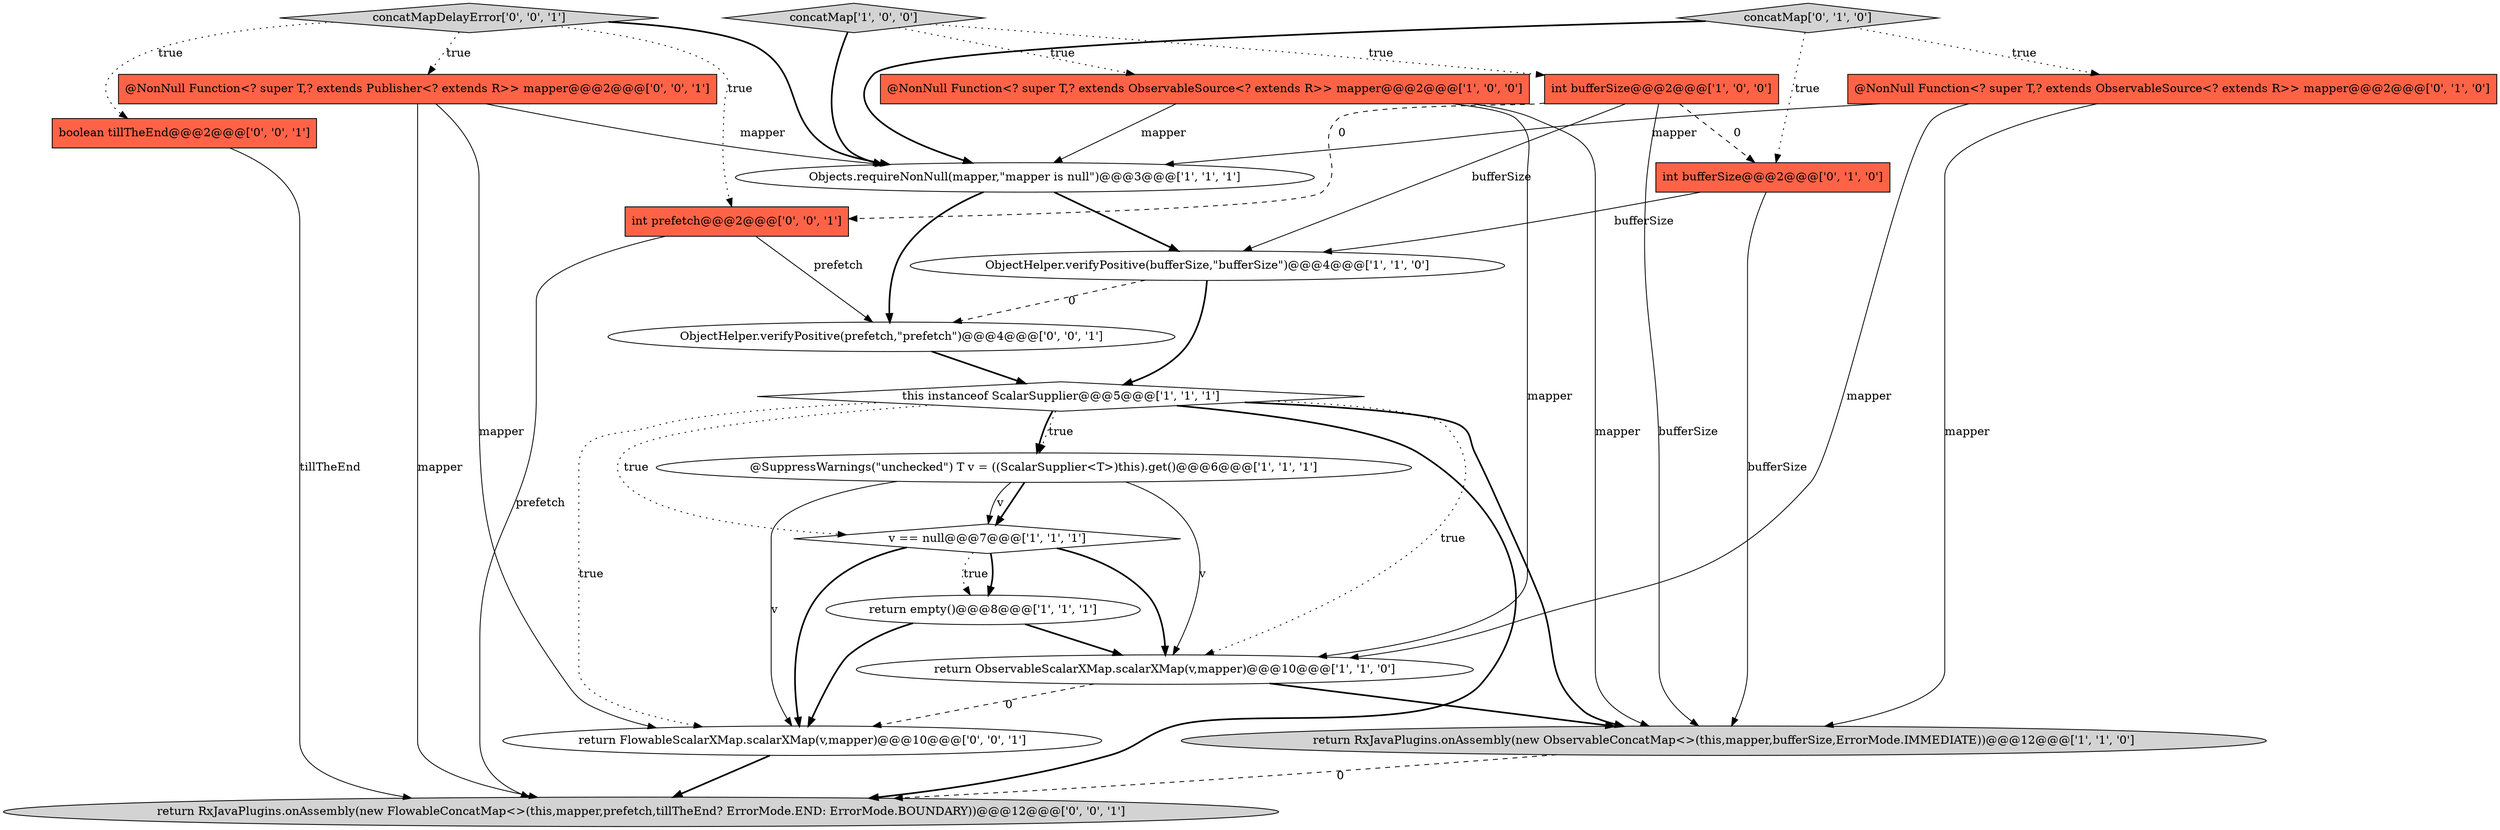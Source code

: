 digraph {
14 [style = filled, label = "concatMapDelayError['0', '0', '1']", fillcolor = lightgray, shape = diamond image = "AAA0AAABBB3BBB"];
1 [style = filled, label = "return empty()@@@8@@@['1', '1', '1']", fillcolor = white, shape = ellipse image = "AAA0AAABBB1BBB"];
8 [style = filled, label = "this instanceof ScalarSupplier@@@5@@@['1', '1', '1']", fillcolor = white, shape = diamond image = "AAA0AAABBB1BBB"];
13 [style = filled, label = "int bufferSize@@@2@@@['0', '1', '0']", fillcolor = tomato, shape = box image = "AAA1AAABBB2BBB"];
19 [style = filled, label = "int prefetch@@@2@@@['0', '0', '1']", fillcolor = tomato, shape = box image = "AAA0AAABBB3BBB"];
4 [style = filled, label = "Objects.requireNonNull(mapper,\"mapper is null\")@@@3@@@['1', '1', '1']", fillcolor = white, shape = ellipse image = "AAA0AAABBB1BBB"];
7 [style = filled, label = "@SuppressWarnings(\"unchecked\") T v = ((ScalarSupplier<T>)this).get()@@@6@@@['1', '1', '1']", fillcolor = white, shape = ellipse image = "AAA0AAABBB1BBB"];
9 [style = filled, label = "int bufferSize@@@2@@@['1', '0', '0']", fillcolor = tomato, shape = box image = "AAA1AAABBB1BBB"];
20 [style = filled, label = "return RxJavaPlugins.onAssembly(new FlowableConcatMap<>(this,mapper,prefetch,tillTheEnd? ErrorMode.END: ErrorMode.BOUNDARY))@@@12@@@['0', '0', '1']", fillcolor = lightgray, shape = ellipse image = "AAA0AAABBB3BBB"];
17 [style = filled, label = "@NonNull Function<? super T,? extends Publisher<? extends R>> mapper@@@2@@@['0', '0', '1']", fillcolor = tomato, shape = box image = "AAA0AAABBB3BBB"];
15 [style = filled, label = "return FlowableScalarXMap.scalarXMap(v,mapper)@@@10@@@['0', '0', '1']", fillcolor = white, shape = ellipse image = "AAA0AAABBB3BBB"];
6 [style = filled, label = "@NonNull Function<? super T,? extends ObservableSource<? extends R>> mapper@@@2@@@['1', '0', '0']", fillcolor = tomato, shape = box image = "AAA0AAABBB1BBB"];
0 [style = filled, label = "return ObservableScalarXMap.scalarXMap(v,mapper)@@@10@@@['1', '1', '0']", fillcolor = white, shape = ellipse image = "AAA0AAABBB1BBB"];
16 [style = filled, label = "ObjectHelper.verifyPositive(prefetch,\"prefetch\")@@@4@@@['0', '0', '1']", fillcolor = white, shape = ellipse image = "AAA0AAABBB3BBB"];
5 [style = filled, label = "concatMap['1', '0', '0']", fillcolor = lightgray, shape = diamond image = "AAA0AAABBB1BBB"];
18 [style = filled, label = "boolean tillTheEnd@@@2@@@['0', '0', '1']", fillcolor = tomato, shape = box image = "AAA0AAABBB3BBB"];
11 [style = filled, label = "concatMap['0', '1', '0']", fillcolor = lightgray, shape = diamond image = "AAA0AAABBB2BBB"];
12 [style = filled, label = "@NonNull Function<? super T,? extends ObservableSource<? extends R>> mapper@@@2@@@['0', '1', '0']", fillcolor = tomato, shape = box image = "AAA0AAABBB2BBB"];
2 [style = filled, label = "v == null@@@7@@@['1', '1', '1']", fillcolor = white, shape = diamond image = "AAA0AAABBB1BBB"];
3 [style = filled, label = "return RxJavaPlugins.onAssembly(new ObservableConcatMap<>(this,mapper,bufferSize,ErrorMode.IMMEDIATE))@@@12@@@['1', '1', '0']", fillcolor = lightgray, shape = ellipse image = "AAA0AAABBB1BBB"];
10 [style = filled, label = "ObjectHelper.verifyPositive(bufferSize,\"bufferSize\")@@@4@@@['1', '1', '0']", fillcolor = white, shape = ellipse image = "AAA0AAABBB1BBB"];
0->3 [style = bold, label=""];
4->10 [style = bold, label=""];
18->20 [style = solid, label="tillTheEnd"];
14->19 [style = dotted, label="true"];
12->0 [style = solid, label="mapper"];
16->8 [style = bold, label=""];
7->15 [style = solid, label="v"];
6->0 [style = solid, label="mapper"];
2->1 [style = bold, label=""];
8->2 [style = dotted, label="true"];
1->15 [style = bold, label=""];
11->4 [style = bold, label=""];
8->3 [style = bold, label=""];
11->12 [style = dotted, label="true"];
5->6 [style = dotted, label="true"];
17->15 [style = solid, label="mapper"];
8->7 [style = dotted, label="true"];
8->15 [style = dotted, label="true"];
0->15 [style = dashed, label="0"];
9->10 [style = solid, label="bufferSize"];
1->0 [style = bold, label=""];
11->13 [style = dotted, label="true"];
8->7 [style = bold, label=""];
19->20 [style = solid, label="prefetch"];
7->0 [style = solid, label="v"];
6->4 [style = solid, label="mapper"];
9->19 [style = dashed, label="0"];
14->17 [style = dotted, label="true"];
2->0 [style = bold, label=""];
19->16 [style = solid, label="prefetch"];
12->4 [style = solid, label="mapper"];
8->20 [style = bold, label=""];
10->8 [style = bold, label=""];
12->3 [style = solid, label="mapper"];
2->1 [style = dotted, label="true"];
7->2 [style = bold, label=""];
15->20 [style = bold, label=""];
5->4 [style = bold, label=""];
2->15 [style = bold, label=""];
9->13 [style = dashed, label="0"];
3->20 [style = dashed, label="0"];
9->3 [style = solid, label="bufferSize"];
5->9 [style = dotted, label="true"];
8->0 [style = dotted, label="true"];
10->16 [style = dashed, label="0"];
6->3 [style = solid, label="mapper"];
13->10 [style = solid, label="bufferSize"];
14->18 [style = dotted, label="true"];
17->20 [style = solid, label="mapper"];
17->4 [style = solid, label="mapper"];
7->2 [style = solid, label="v"];
4->16 [style = bold, label=""];
13->3 [style = solid, label="bufferSize"];
14->4 [style = bold, label=""];
}
